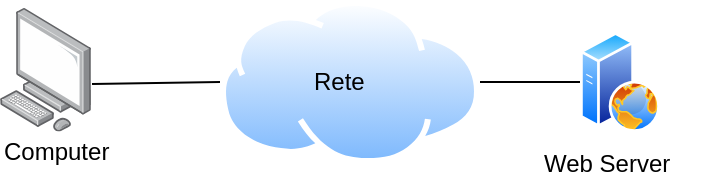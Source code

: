 <mxfile version="11.2.8" type="device" pages="1"><diagram id="6EJRswNPz1bv_y4eKb_i" name="Page-1"><mxGraphModel dx="1186" dy="542" grid="1" gridSize="10" guides="1" tooltips="1" connect="1" arrows="1" fold="1" page="1" pageScale="1" pageWidth="827" pageHeight="1169" math="0" shadow="0"><root><mxCell id="0"/><mxCell id="1" parent="0"/><mxCell id="F6xD3hx1VxpNueOT5uoA-1" value="" style="points=[];aspect=fixed;html=1;align=center;shadow=0;dashed=0;image;image=img/lib/allied_telesis/computer_and_terminals/Personal_Computer.svg;" vertex="1" parent="1"><mxGeometry x="50" y="40" width="45.6" height="61.8" as="geometry"/></mxCell><mxCell id="F6xD3hx1VxpNueOT5uoA-3" value="" style="aspect=fixed;perimeter=ellipsePerimeter;html=1;align=center;shadow=0;dashed=0;spacingTop=3;image;image=img/lib/active_directory/internet_cloud.svg;" vertex="1" parent="1"><mxGeometry x="160" y="36" width="130" height="82" as="geometry"/></mxCell><mxCell id="F6xD3hx1VxpNueOT5uoA-4" value="" style="aspect=fixed;perimeter=ellipsePerimeter;html=1;align=center;shadow=0;dashed=0;spacingTop=3;image;image=img/lib/active_directory/web_server.svg;" vertex="1" parent="1"><mxGeometry x="340" y="52" width="40" height="50" as="geometry"/></mxCell><mxCell id="F6xD3hx1VxpNueOT5uoA-6" value="" style="endArrow=none;html=1;exitX=1;exitY=0.5;exitDx=0;exitDy=0;entryX=0;entryY=0.5;entryDx=0;entryDy=0;" edge="1" parent="1" source="F6xD3hx1VxpNueOT5uoA-3" target="F6xD3hx1VxpNueOT5uoA-4"><mxGeometry width="50" height="50" relative="1" as="geometry"><mxPoint x="310.514" y="23.99" as="sourcePoint"/><mxPoint x="380.08" y="20.025" as="targetPoint"/></mxGeometry></mxCell><mxCell id="F6xD3hx1VxpNueOT5uoA-7" value="" style="endArrow=none;html=1;exitX=1.009;exitY=0.615;exitDx=0;exitDy=0;exitPerimeter=0;entryX=0;entryY=0.5;entryDx=0;entryDy=0;" edge="1" parent="1" source="F6xD3hx1VxpNueOT5uoA-1" target="F6xD3hx1VxpNueOT5uoA-3"><mxGeometry width="50" height="50" relative="1" as="geometry"><mxPoint x="117.014" y="82.99" as="sourcePoint"/><mxPoint x="150" y="90" as="targetPoint"/></mxGeometry></mxCell><mxCell id="F6xD3hx1VxpNueOT5uoA-8" value="Computer&lt;br&gt;" style="text;html=1;resizable=0;points=[];autosize=1;align=left;verticalAlign=top;spacingTop=-4;" vertex="1" parent="1"><mxGeometry x="50" y="102" width="70" height="20" as="geometry"/></mxCell><mxCell id="F6xD3hx1VxpNueOT5uoA-9" value="Web Server" style="text;html=1;resizable=0;points=[];autosize=1;align=left;verticalAlign=top;spacingTop=-4;" vertex="1" parent="1"><mxGeometry x="320" y="108" width="80" height="20" as="geometry"/></mxCell><mxCell id="F6xD3hx1VxpNueOT5uoA-10" value="Rete" style="text;html=1;resizable=0;points=[];autosize=1;align=left;verticalAlign=top;spacingTop=-4;" vertex="1" parent="1"><mxGeometry x="205" y="67" width="40" height="20" as="geometry"/></mxCell></root></mxGraphModel></diagram></mxfile>
